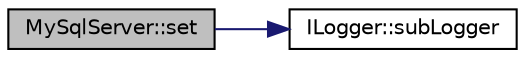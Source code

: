 digraph "MySqlServer::set"
{
 // LATEX_PDF_SIZE
  edge [fontname="Helvetica",fontsize="10",labelfontname="Helvetica",labelfontsize="10"];
  node [fontname="Helvetica",fontsize="10",shape=record];
  rankdir="LR";
  Node1 [label="MySqlServer::set",height=0.2,width=0.4,color="black", fillcolor="grey75", style="filled", fontcolor="black",tooltip=" "];
  Node1 -> Node2 [color="midnightblue",fontsize="10",style="solid",fontname="Helvetica"];
  Node2 [label="ILogger::subLogger",height=0.2,width=0.4,color="black", fillcolor="white", style="filled",URL="$struct_i_logger.html#a5f00d8f952a3f9659fc7c3fefbea5710",tooltip=" "];
}
